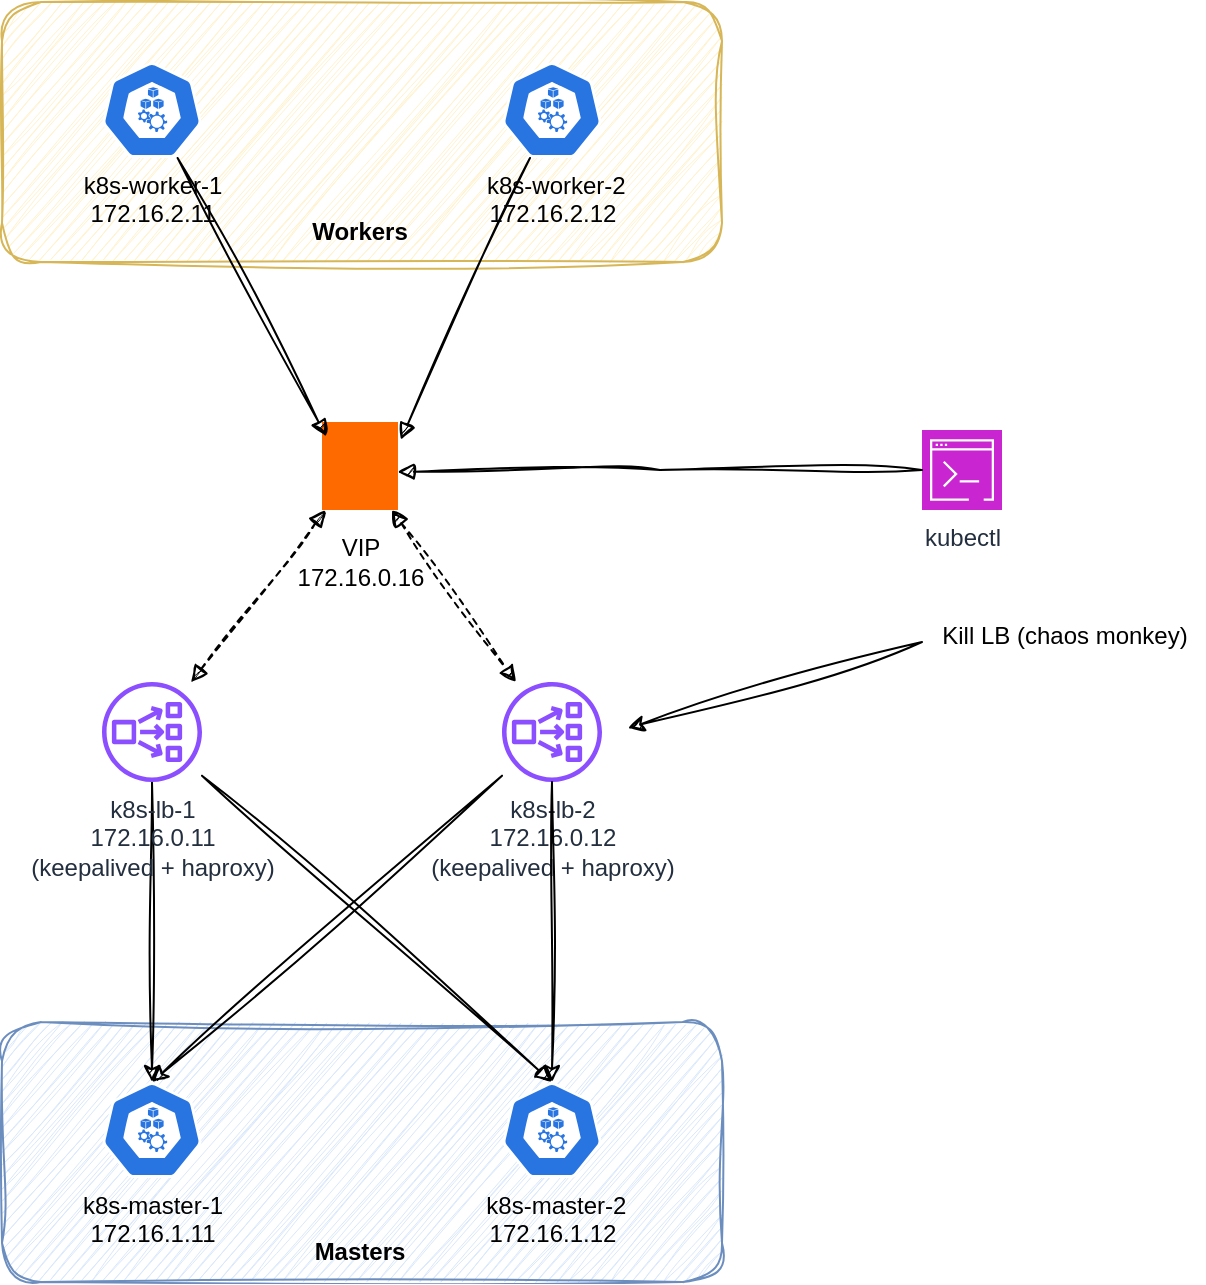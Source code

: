 <mxfile version="25.0.2">
  <diagram name="Page-1" id="DdZC9s1bQFweKK0gMhst">
    <mxGraphModel dx="1024" dy="610" grid="0" gridSize="10" guides="1" tooltips="1" connect="1" arrows="1" fold="1" page="1" pageScale="1" pageWidth="850" pageHeight="1100" math="0" shadow="0">
      <root>
        <mxCell id="0" />
        <mxCell id="1" parent="0" />
        <mxCell id="fTpNcx0AAWisYeX2oTaS-6" value="" style="rounded=1;whiteSpace=wrap;html=1;fillColor=#fff2cc;strokeColor=#d6b656;glass=0;gradientColor=none;sketch=1;curveFitting=1;jiggle=2;" parent="1" vertex="1">
          <mxGeometry x="200" y="330" width="360" height="130" as="geometry" />
        </mxCell>
        <mxCell id="fTpNcx0AAWisYeX2oTaS-1" value="k8s-worker-1&lt;br&gt;172.16.2.11" style="aspect=fixed;sketch=0;html=1;dashed=0;whitespace=wrap;verticalLabelPosition=bottom;verticalAlign=top;fillColor=#2875E2;strokeColor=#ffffff;points=[[0.005,0.63,0],[0.1,0.2,0],[0.9,0.2,0],[0.5,0,0],[0.995,0.63,0],[0.72,0.99,0],[0.5,1,0],[0.28,0.99,0]];shape=mxgraph.kubernetes.icon2;prIcon=k_proxy" parent="1" vertex="1">
          <mxGeometry x="250" y="360" width="50" height="48" as="geometry" />
        </mxCell>
        <mxCell id="fTpNcx0AAWisYeX2oTaS-2" value="&amp;nbsp;k8s-worker-2&lt;div&gt;172.16.2.12&lt;/div&gt;" style="aspect=fixed;sketch=0;html=1;dashed=0;whitespace=wrap;verticalLabelPosition=bottom;verticalAlign=top;fillColor=#2875E2;strokeColor=#ffffff;points=[[0.005,0.63,0],[0.1,0.2,0],[0.9,0.2,0],[0.5,0,0],[0.995,0.63,0],[0.72,0.99,0],[0.5,1,0],[0.28,0.99,0]];shape=mxgraph.kubernetes.icon2;prIcon=k_proxy" parent="1" vertex="1">
          <mxGeometry x="450" y="360" width="50" height="48" as="geometry" />
        </mxCell>
        <mxCell id="fTpNcx0AAWisYeX2oTaS-16" style="rounded=0;orthogonalLoop=1;jettySize=auto;html=1;dashed=1;startArrow=block;startFill=1;endArrow=block;endFill=1;strokeColor=default;flowAnimation=0;sketch=1;curveFitting=1;jiggle=2;" parent="1" source="fTpNcx0AAWisYeX2oTaS-5" target="fTpNcx0AAWisYeX2oTaS-10" edge="1">
          <mxGeometry relative="1" as="geometry" />
        </mxCell>
        <mxCell id="fTpNcx0AAWisYeX2oTaS-5" value="" style="points=[];aspect=fixed;html=1;align=center;shadow=0;dashed=0;fillColor=#FF6A00;strokeColor=none;shape=mxgraph.alibaba_cloud.cloudbox;" parent="1" vertex="1">
          <mxGeometry x="360" y="540" width="37.99" height="44" as="geometry" />
        </mxCell>
        <mxCell id="fTpNcx0AAWisYeX2oTaS-7" value="" style="rounded=1;whiteSpace=wrap;html=1;fillColor=#dae8fc;strokeColor=#6c8ebf;glass=0;shadow=0;sketch=1;curveFitting=1;jiggle=2;" parent="1" vertex="1">
          <mxGeometry x="200" y="840" width="360" height="130" as="geometry" />
        </mxCell>
        <mxCell id="fTpNcx0AAWisYeX2oTaS-8" value="k8s-master-1&lt;br&gt;172.16.1.11" style="aspect=fixed;sketch=0;html=1;dashed=0;whitespace=wrap;verticalLabelPosition=bottom;verticalAlign=top;fillColor=#2875E2;strokeColor=#ffffff;points=[[0.005,0.63,0],[0.1,0.2,0],[0.9,0.2,0],[0.5,0,0],[0.995,0.63,0],[0.72,0.99,0],[0.5,1,0],[0.28,0.99,0]];shape=mxgraph.kubernetes.icon2;prIcon=k_proxy" parent="1" vertex="1">
          <mxGeometry x="250" y="870" width="50" height="48" as="geometry" />
        </mxCell>
        <mxCell id="fTpNcx0AAWisYeX2oTaS-9" value="&amp;nbsp;k8s-master-2&lt;br&gt;172.16.1.12" style="aspect=fixed;sketch=0;html=1;dashed=0;whitespace=wrap;verticalLabelPosition=bottom;verticalAlign=top;fillColor=#2875E2;strokeColor=#ffffff;points=[[0.005,0.63,0],[0.1,0.2,0],[0.9,0.2,0],[0.5,0,0],[0.995,0.63,0],[0.72,0.99,0],[0.5,1,0],[0.28,0.99,0]];shape=mxgraph.kubernetes.icon2;prIcon=k_proxy" parent="1" vertex="1">
          <mxGeometry x="450" y="870" width="50" height="48" as="geometry" />
        </mxCell>
        <mxCell id="fTpNcx0AAWisYeX2oTaS-18" style="edgeStyle=orthogonalEdgeStyle;rounded=0;orthogonalLoop=1;jettySize=auto;html=1;flowAnimation=0;sketch=1;curveFitting=1;jiggle=2;" parent="1" source="fTpNcx0AAWisYeX2oTaS-10" target="fTpNcx0AAWisYeX2oTaS-8" edge="1">
          <mxGeometry relative="1" as="geometry" />
        </mxCell>
        <mxCell id="fTpNcx0AAWisYeX2oTaS-10" value="k8s-lb-1&lt;div&gt;172.16.0.11&lt;br&gt;(keepalived + haproxy)&lt;/div&gt;" style="sketch=0;outlineConnect=0;fontColor=#232F3E;gradientColor=none;fillColor=#8C4FFF;strokeColor=none;dashed=0;verticalLabelPosition=bottom;verticalAlign=top;align=center;html=1;fontSize=12;fontStyle=0;aspect=fixed;pointerEvents=1;shape=mxgraph.aws4.network_load_balancer;" parent="1" vertex="1">
          <mxGeometry x="250" y="670" width="50" height="50" as="geometry" />
        </mxCell>
        <mxCell id="fTpNcx0AAWisYeX2oTaS-12" value="k8s-lb-2&lt;br&gt;172.16.0.12&lt;br&gt;(keepalived + haproxy)" style="sketch=0;outlineConnect=0;fontColor=#232F3E;gradientColor=none;fillColor=#8C4FFF;strokeColor=none;dashed=0;verticalLabelPosition=bottom;verticalAlign=top;align=center;html=1;fontSize=12;fontStyle=0;aspect=fixed;pointerEvents=1;shape=mxgraph.aws4.network_load_balancer;" parent="1" vertex="1">
          <mxGeometry x="450" y="670" width="50" height="50" as="geometry" />
        </mxCell>
        <mxCell id="fTpNcx0AAWisYeX2oTaS-13" style="rounded=0;orthogonalLoop=1;jettySize=auto;html=1;entryX=0.056;entryY=0.164;entryDx=0;entryDy=0;entryPerimeter=0;endArrow=block;endFill=1;flowAnimation=0;sketch=1;curveFitting=1;jiggle=2;" parent="1" source="fTpNcx0AAWisYeX2oTaS-1" target="fTpNcx0AAWisYeX2oTaS-5" edge="1">
          <mxGeometry relative="1" as="geometry" />
        </mxCell>
        <mxCell id="fTpNcx0AAWisYeX2oTaS-14" style="rounded=0;orthogonalLoop=1;jettySize=auto;html=1;entryX=1.036;entryY=0.201;entryDx=0;entryDy=0;entryPerimeter=0;strokeColor=default;endArrow=block;endFill=1;flowAnimation=0;sketch=1;curveFitting=1;jiggle=2;" parent="1" source="fTpNcx0AAWisYeX2oTaS-2" target="fTpNcx0AAWisYeX2oTaS-5" edge="1">
          <mxGeometry relative="1" as="geometry" />
        </mxCell>
        <mxCell id="fTpNcx0AAWisYeX2oTaS-17" style="rounded=0;orthogonalLoop=1;jettySize=auto;html=1;dashed=1;startArrow=block;startFill=1;endArrow=block;endFill=1;strokeColor=default;flowAnimation=0;sketch=1;curveFitting=1;jiggle=2;" parent="1" source="fTpNcx0AAWisYeX2oTaS-5" target="fTpNcx0AAWisYeX2oTaS-12" edge="1">
          <mxGeometry relative="1" as="geometry">
            <mxPoint x="358" y="594" as="sourcePoint" />
            <mxPoint x="294" y="680" as="targetPoint" />
          </mxGeometry>
        </mxCell>
        <mxCell id="fTpNcx0AAWisYeX2oTaS-19" style="edgeStyle=orthogonalEdgeStyle;rounded=0;orthogonalLoop=1;jettySize=auto;html=1;entryX=0.5;entryY=0;entryDx=0;entryDy=0;entryPerimeter=0;flowAnimation=0;sketch=1;curveFitting=1;jiggle=2;" parent="1" source="fTpNcx0AAWisYeX2oTaS-12" target="fTpNcx0AAWisYeX2oTaS-9" edge="1">
          <mxGeometry relative="1" as="geometry" />
        </mxCell>
        <mxCell id="fTpNcx0AAWisYeX2oTaS-21" value="VIP&lt;br&gt;172.16.0.16" style="text;html=1;align=center;verticalAlign=middle;resizable=0;points=[];autosize=1;strokeColor=none;fillColor=none;" parent="1" vertex="1">
          <mxGeometry x="333.99" y="590" width="90" height="40" as="geometry" />
        </mxCell>
        <mxCell id="fTpNcx0AAWisYeX2oTaS-22" style="rounded=0;orthogonalLoop=1;jettySize=auto;html=1;entryX=0.5;entryY=0;entryDx=0;entryDy=0;entryPerimeter=0;flowAnimation=0;sketch=1;curveFitting=1;jiggle=2;" parent="1" source="fTpNcx0AAWisYeX2oTaS-12" target="fTpNcx0AAWisYeX2oTaS-8" edge="1">
          <mxGeometry relative="1" as="geometry" />
        </mxCell>
        <mxCell id="fTpNcx0AAWisYeX2oTaS-23" style="rounded=0;orthogonalLoop=1;jettySize=auto;html=1;entryX=0.5;entryY=0;entryDx=0;entryDy=0;entryPerimeter=0;endArrow=block;endFill=1;flowAnimation=0;sketch=1;curveFitting=1;jiggle=2;" parent="1" source="fTpNcx0AAWisYeX2oTaS-10" target="fTpNcx0AAWisYeX2oTaS-9" edge="1">
          <mxGeometry relative="1" as="geometry" />
        </mxCell>
        <mxCell id="fTpNcx0AAWisYeX2oTaS-24" value="kubectl" style="sketch=0;points=[[0,0,0],[0.25,0,0],[0.5,0,0],[0.75,0,0],[1,0,0],[0,1,0],[0.25,1,0],[0.5,1,0],[0.75,1,0],[1,1,0],[0,0.25,0],[0,0.5,0],[0,0.75,0],[1,0.25,0],[1,0.5,0],[1,0.75,0]];outlineConnect=0;fontColor=#232F3E;fillColor=#C925D1;strokeColor=#ffffff;dashed=0;verticalLabelPosition=bottom;verticalAlign=top;align=center;html=1;fontSize=12;fontStyle=0;aspect=fixed;shape=mxgraph.aws4.resourceIcon;resIcon=mxgraph.aws4.command_line_interface;" parent="1" vertex="1">
          <mxGeometry x="660" y="544" width="40" height="40" as="geometry" />
        </mxCell>
        <mxCell id="fTpNcx0AAWisYeX2oTaS-25" style="edgeStyle=orthogonalEdgeStyle;rounded=0;orthogonalLoop=1;jettySize=auto;html=1;exitX=0;exitY=0.5;exitDx=0;exitDy=0;exitPerimeter=0;entryX=0.995;entryY=0.566;entryDx=0;entryDy=0;entryPerimeter=0;endArrow=block;endFill=1;flowAnimation=0;sketch=1;curveFitting=1;jiggle=2;" parent="1" source="fTpNcx0AAWisYeX2oTaS-24" target="fTpNcx0AAWisYeX2oTaS-5" edge="1">
          <mxGeometry relative="1" as="geometry" />
        </mxCell>
        <mxCell id="fTpNcx0AAWisYeX2oTaS-31" value="Masters" style="text;html=1;align=center;verticalAlign=middle;whiteSpace=wrap;rounded=0;fontStyle=1" parent="1" vertex="1">
          <mxGeometry x="348.99" y="940" width="60" height="30" as="geometry" />
        </mxCell>
        <mxCell id="fTpNcx0AAWisYeX2oTaS-33" value="Workers" style="text;html=1;align=center;verticalAlign=middle;whiteSpace=wrap;rounded=0;fontStyle=1" parent="1" vertex="1">
          <mxGeometry x="348.99" y="430" width="60" height="30" as="geometry" />
        </mxCell>
        <mxCell id="fTpNcx0AAWisYeX2oTaS-34" value="" style="endArrow=classic;html=1;rounded=0;sketch=1;curveFitting=1;jiggle=2;" parent="1" edge="1">
          <mxGeometry width="50" height="50" relative="1" as="geometry">
            <mxPoint x="660" y="650" as="sourcePoint" />
            <mxPoint x="513" y="693" as="targetPoint" />
          </mxGeometry>
        </mxCell>
        <mxCell id="fTpNcx0AAWisYeX2oTaS-35" value="Kill LB (chaos monkey)" style="text;html=1;align=center;verticalAlign=middle;resizable=0;points=[];autosize=1;strokeColor=none;fillColor=none;" parent="1" vertex="1">
          <mxGeometry x="660" y="634" width="141" height="26" as="geometry" />
        </mxCell>
      </root>
    </mxGraphModel>
  </diagram>
</mxfile>
